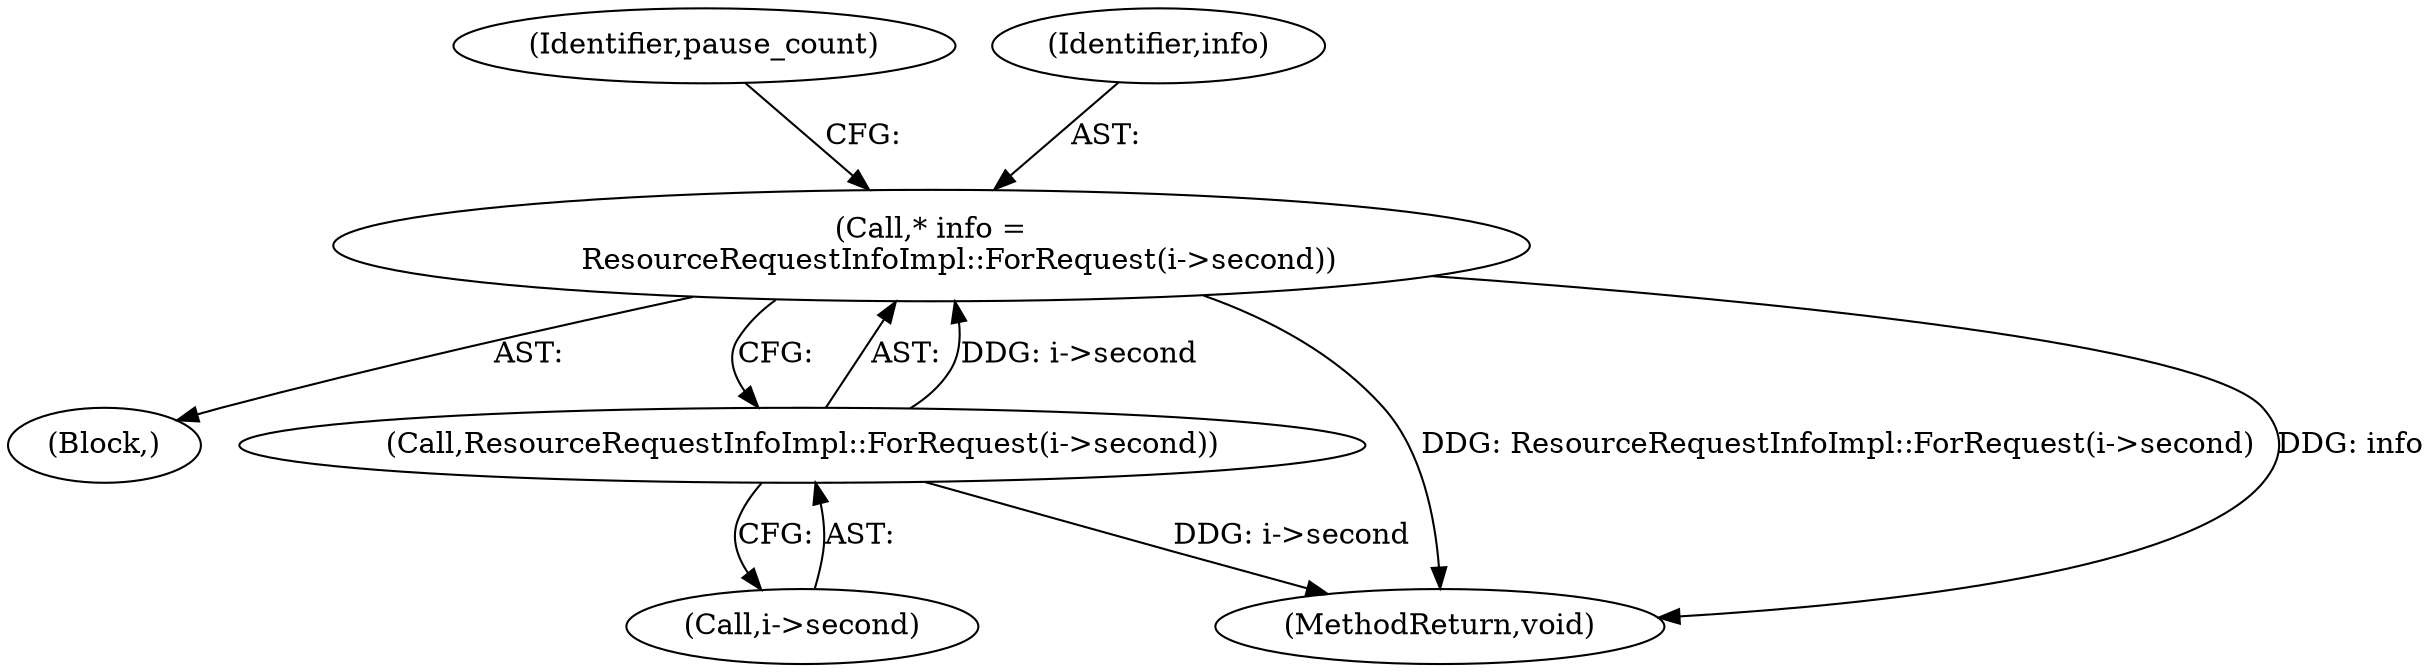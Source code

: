 digraph "0_Chrome_5385c44d9634d00b1cec2abf0fe7290d4205c7b0_1@pointer" {
"1000123" [label="(Call,* info =\n      ResourceRequestInfoImpl::ForRequest(i->second))"];
"1000125" [label="(Call,ResourceRequestInfoImpl::ForRequest(i->second))"];
"1000105" [label="(Block,)"];
"1000131" [label="(Identifier,pause_count)"];
"1000123" [label="(Call,* info =\n      ResourceRequestInfoImpl::ForRequest(i->second))"];
"1000125" [label="(Call,ResourceRequestInfoImpl::ForRequest(i->second))"];
"1000124" [label="(Identifier,info)"];
"1000170" [label="(MethodReturn,void)"];
"1000126" [label="(Call,i->second)"];
"1000123" -> "1000105"  [label="AST: "];
"1000123" -> "1000125"  [label="CFG: "];
"1000124" -> "1000123"  [label="AST: "];
"1000125" -> "1000123"  [label="AST: "];
"1000131" -> "1000123"  [label="CFG: "];
"1000123" -> "1000170"  [label="DDG: ResourceRequestInfoImpl::ForRequest(i->second)"];
"1000123" -> "1000170"  [label="DDG: info"];
"1000125" -> "1000123"  [label="DDG: i->second"];
"1000125" -> "1000126"  [label="CFG: "];
"1000126" -> "1000125"  [label="AST: "];
"1000125" -> "1000170"  [label="DDG: i->second"];
}
